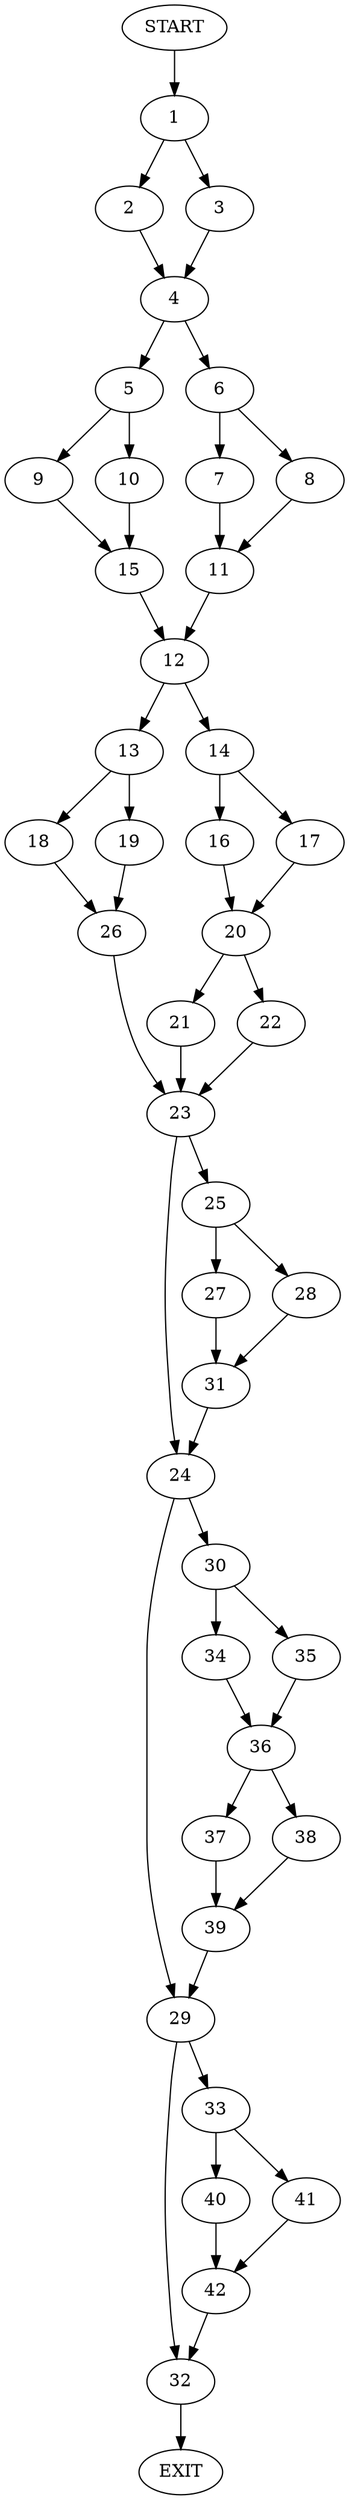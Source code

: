 digraph {
0 [label="START"]
43 [label="EXIT"]
0 -> 1
1 -> 2
1 -> 3
2 -> 4
3 -> 4
4 -> 5
4 -> 6
6 -> 7
6 -> 8
5 -> 9
5 -> 10
7 -> 11
8 -> 11
11 -> 12
12 -> 13
12 -> 14
10 -> 15
9 -> 15
15 -> 12
14 -> 16
14 -> 17
13 -> 18
13 -> 19
17 -> 20
16 -> 20
20 -> 21
20 -> 22
22 -> 23
21 -> 23
23 -> 24
23 -> 25
19 -> 26
18 -> 26
26 -> 23
25 -> 27
25 -> 28
24 -> 29
24 -> 30
28 -> 31
27 -> 31
31 -> 24
29 -> 32
29 -> 33
30 -> 34
30 -> 35
34 -> 36
35 -> 36
36 -> 37
36 -> 38
37 -> 39
38 -> 39
39 -> 29
32 -> 43
33 -> 40
33 -> 41
40 -> 42
41 -> 42
42 -> 32
}
